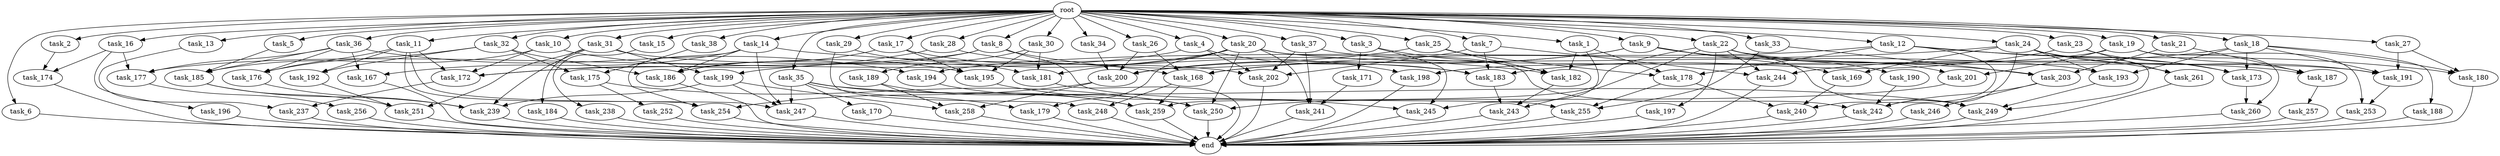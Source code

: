 digraph G {
  root [size="0.000000"];
  task_1 [size="1.024000"];
  task_2 [size="1.024000"];
  task_3 [size="1.024000"];
  task_4 [size="1.024000"];
  task_5 [size="1.024000"];
  task_6 [size="1.024000"];
  task_7 [size="1.024000"];
  task_8 [size="1.024000"];
  task_9 [size="1.024000"];
  task_10 [size="1.024000"];
  task_11 [size="1.024000"];
  task_12 [size="1.024000"];
  task_13 [size="1.024000"];
  task_14 [size="1.024000"];
  task_15 [size="1.024000"];
  task_16 [size="1.024000"];
  task_17 [size="1.024000"];
  task_18 [size="1.024000"];
  task_19 [size="1.024000"];
  task_20 [size="1.024000"];
  task_21 [size="1.024000"];
  task_22 [size="1.024000"];
  task_23 [size="1.024000"];
  task_24 [size="1.024000"];
  task_25 [size="1.024000"];
  task_26 [size="1.024000"];
  task_27 [size="1.024000"];
  task_28 [size="1.024000"];
  task_29 [size="1.024000"];
  task_30 [size="1.024000"];
  task_31 [size="1.024000"];
  task_32 [size="1.024000"];
  task_33 [size="1.024000"];
  task_34 [size="1.024000"];
  task_35 [size="1.024000"];
  task_36 [size="1.024000"];
  task_37 [size="1.024000"];
  task_38 [size="1.024000"];
  task_167 [size="1099511627.776000"];
  task_168 [size="1580547964.928000"];
  task_169 [size="996432412.672000"];
  task_170 [size="695784701.952000"];
  task_171 [size="695784701.952000"];
  task_172 [size="1760936591.360000"];
  task_173 [size="867583393.792000"];
  task_174 [size="446676598.784000"];
  task_175 [size="1717986918.400000"];
  task_176 [size="1958505086.976000"];
  task_177 [size="1168231104.512000"];
  task_178 [size="1864015806.464000"];
  task_179 [size="730144440.320000"];
  task_180 [size="481036337.152000"];
  task_181 [size="463856467.968000"];
  task_182 [size="2800318676.992000"];
  task_183 [size="1082331758.592000"];
  task_184 [size="695784701.952000"];
  task_185 [size="1623497637.888000"];
  task_186 [size="2095944040.448000"];
  task_187 [size="1975684956.160000"];
  task_188 [size="137438953.472000"];
  task_189 [size="214748364.800000"];
  task_190 [size="549755813.888000"];
  task_191 [size="1580547964.928000"];
  task_192 [size="1408749273.088000"];
  task_193 [size="1030792151.040000"];
  task_194 [size="858993459.200000"];
  task_195 [size="1623497637.888000"];
  task_196 [size="309237645.312000"];
  task_197 [size="549755813.888000"];
  task_198 [size="1073741824.000000"];
  task_199 [size="730144440.320000"];
  task_200 [size="1288490188.800000"];
  task_201 [size="1408749273.088000"];
  task_202 [size="1915555414.016000"];
  task_203 [size="773094113.280000"];
  task_237 [size="292057776.128000"];
  task_238 [size="214748364.800000"];
  task_239 [size="979252543.488000"];
  task_240 [size="584115552.256000"];
  task_241 [size="867583393.792000"];
  task_242 [size="2173253451.776000"];
  task_243 [size="1005022347.264000"];
  task_244 [size="901943132.160000"];
  task_245 [size="2250562863.104000"];
  task_246 [size="858993459.200000"];
  task_247 [size="1829656068.096000"];
  task_248 [size="764504178.688000"];
  task_249 [size="2551210573.824000"];
  task_250 [size="979252543.488000"];
  task_251 [size="1279900254.208000"];
  task_252 [size="420906795.008000"];
  task_253 [size="1554778161.152000"];
  task_254 [size="1795296329.728000"];
  task_255 [size="489626271.744000"];
  task_256 [size="34359738.368000"];
  task_257 [size="858993459.200000"];
  task_258 [size="1279900254.208000"];
  task_259 [size="2345052143.616000"];
  task_260 [size="996432412.672000"];
  task_261 [size="1279900254.208000"];
  end [size="0.000000"];

  root -> task_1 [size="1.000000"];
  root -> task_2 [size="1.000000"];
  root -> task_3 [size="1.000000"];
  root -> task_4 [size="1.000000"];
  root -> task_5 [size="1.000000"];
  root -> task_6 [size="1.000000"];
  root -> task_7 [size="1.000000"];
  root -> task_8 [size="1.000000"];
  root -> task_9 [size="1.000000"];
  root -> task_10 [size="1.000000"];
  root -> task_11 [size="1.000000"];
  root -> task_12 [size="1.000000"];
  root -> task_13 [size="1.000000"];
  root -> task_14 [size="1.000000"];
  root -> task_15 [size="1.000000"];
  root -> task_16 [size="1.000000"];
  root -> task_17 [size="1.000000"];
  root -> task_18 [size="1.000000"];
  root -> task_19 [size="1.000000"];
  root -> task_20 [size="1.000000"];
  root -> task_21 [size="1.000000"];
  root -> task_22 [size="1.000000"];
  root -> task_23 [size="1.000000"];
  root -> task_24 [size="1.000000"];
  root -> task_25 [size="1.000000"];
  root -> task_26 [size="1.000000"];
  root -> task_27 [size="1.000000"];
  root -> task_28 [size="1.000000"];
  root -> task_29 [size="1.000000"];
  root -> task_30 [size="1.000000"];
  root -> task_31 [size="1.000000"];
  root -> task_32 [size="1.000000"];
  root -> task_33 [size="1.000000"];
  root -> task_34 [size="1.000000"];
  root -> task_35 [size="1.000000"];
  root -> task_36 [size="1.000000"];
  root -> task_37 [size="1.000000"];
  root -> task_38 [size="1.000000"];
  task_1 -> task_178 [size="838860800.000000"];
  task_1 -> task_182 [size="838860800.000000"];
  task_1 -> task_245 [size="838860800.000000"];
  task_2 -> task_174 [size="134217728.000000"];
  task_3 -> task_171 [size="679477248.000000"];
  task_3 -> task_182 [size="679477248.000000"];
  task_3 -> task_245 [size="679477248.000000"];
  task_4 -> task_177 [size="301989888.000000"];
  task_4 -> task_183 [size="301989888.000000"];
  task_4 -> task_202 [size="301989888.000000"];
  task_5 -> task_185 [size="209715200.000000"];
  task_6 -> end [size="1.000000"];
  task_7 -> task_183 [size="209715200.000000"];
  task_7 -> task_202 [size="209715200.000000"];
  task_7 -> task_244 [size="209715200.000000"];
  task_8 -> task_172 [size="134217728.000000"];
  task_8 -> task_183 [size="134217728.000000"];
  task_8 -> task_186 [size="134217728.000000"];
  task_8 -> task_255 [size="134217728.000000"];
  task_9 -> task_168 [size="134217728.000000"];
  task_9 -> task_169 [size="134217728.000000"];
  task_9 -> task_200 [size="134217728.000000"];
  task_9 -> task_203 [size="134217728.000000"];
  task_9 -> task_249 [size="134217728.000000"];
  task_10 -> task_172 [size="838860800.000000"];
  task_10 -> task_185 [size="838860800.000000"];
  task_10 -> task_195 [size="838860800.000000"];
  task_11 -> task_172 [size="536870912.000000"];
  task_11 -> task_176 [size="536870912.000000"];
  task_11 -> task_192 [size="536870912.000000"];
  task_11 -> task_247 [size="536870912.000000"];
  task_11 -> task_254 [size="536870912.000000"];
  task_12 -> task_173 [size="301989888.000000"];
  task_12 -> task_178 [size="301989888.000000"];
  task_12 -> task_180 [size="301989888.000000"];
  task_12 -> task_194 [size="301989888.000000"];
  task_12 -> task_240 [size="301989888.000000"];
  task_13 -> task_237 [size="209715200.000000"];
  task_14 -> task_167 [size="536870912.000000"];
  task_14 -> task_182 [size="536870912.000000"];
  task_14 -> task_186 [size="536870912.000000"];
  task_14 -> task_247 [size="536870912.000000"];
  task_14 -> task_254 [size="536870912.000000"];
  task_15 -> task_238 [size="209715200.000000"];
  task_16 -> task_174 [size="301989888.000000"];
  task_16 -> task_177 [size="301989888.000000"];
  task_16 -> task_196 [size="301989888.000000"];
  task_17 -> task_168 [size="536870912.000000"];
  task_17 -> task_186 [size="536870912.000000"];
  task_17 -> task_195 [size="536870912.000000"];
  task_18 -> task_173 [size="134217728.000000"];
  task_18 -> task_180 [size="134217728.000000"];
  task_18 -> task_188 [size="134217728.000000"];
  task_18 -> task_191 [size="134217728.000000"];
  task_18 -> task_193 [size="134217728.000000"];
  task_18 -> task_244 [size="134217728.000000"];
  task_19 -> task_187 [size="838860800.000000"];
  task_19 -> task_198 [size="838860800.000000"];
  task_19 -> task_201 [size="838860800.000000"];
  task_19 -> task_253 [size="838860800.000000"];
  task_19 -> task_260 [size="838860800.000000"];
  task_20 -> task_179 [size="33554432.000000"];
  task_20 -> task_181 [size="33554432.000000"];
  task_20 -> task_193 [size="33554432.000000"];
  task_20 -> task_199 [size="33554432.000000"];
  task_20 -> task_241 [size="33554432.000000"];
  task_20 -> task_242 [size="33554432.000000"];
  task_20 -> task_250 [size="33554432.000000"];
  task_21 -> task_187 [size="411041792.000000"];
  task_21 -> task_203 [size="411041792.000000"];
  task_22 -> task_190 [size="536870912.000000"];
  task_22 -> task_191 [size="536870912.000000"];
  task_22 -> task_197 [size="536870912.000000"];
  task_22 -> task_201 [size="536870912.000000"];
  task_22 -> task_243 [size="536870912.000000"];
  task_22 -> task_244 [size="536870912.000000"];
  task_22 -> task_259 [size="536870912.000000"];
  task_23 -> task_173 [size="411041792.000000"];
  task_23 -> task_183 [size="411041792.000000"];
  task_23 -> task_261 [size="411041792.000000"];
  task_24 -> task_168 [size="838860800.000000"];
  task_24 -> task_169 [size="838860800.000000"];
  task_24 -> task_191 [size="838860800.000000"];
  task_24 -> task_193 [size="838860800.000000"];
  task_24 -> task_242 [size="838860800.000000"];
  task_24 -> task_249 [size="838860800.000000"];
  task_24 -> task_261 [size="838860800.000000"];
  task_25 -> task_178 [size="679477248.000000"];
  task_25 -> task_182 [size="679477248.000000"];
  task_25 -> task_200 [size="679477248.000000"];
  task_26 -> task_168 [size="33554432.000000"];
  task_26 -> task_200 [size="33554432.000000"];
  task_27 -> task_180 [size="33554432.000000"];
  task_27 -> task_191 [size="33554432.000000"];
  task_28 -> task_172 [size="209715200.000000"];
  task_28 -> task_198 [size="209715200.000000"];
  task_29 -> task_181 [size="209715200.000000"];
  task_29 -> task_248 [size="209715200.000000"];
  task_30 -> task_181 [size="209715200.000000"];
  task_30 -> task_189 [size="209715200.000000"];
  task_30 -> task_195 [size="209715200.000000"];
  task_31 -> task_184 [size="679477248.000000"];
  task_31 -> task_199 [size="679477248.000000"];
  task_31 -> task_202 [size="679477248.000000"];
  task_31 -> task_239 [size="679477248.000000"];
  task_31 -> task_251 [size="679477248.000000"];
  task_32 -> task_175 [size="838860800.000000"];
  task_32 -> task_176 [size="838860800.000000"];
  task_32 -> task_186 [size="838860800.000000"];
  task_32 -> task_192 [size="838860800.000000"];
  task_33 -> task_203 [size="209715200.000000"];
  task_33 -> task_255 [size="209715200.000000"];
  task_34 -> task_200 [size="411041792.000000"];
  task_35 -> task_170 [size="679477248.000000"];
  task_35 -> task_179 [size="679477248.000000"];
  task_35 -> task_247 [size="679477248.000000"];
  task_35 -> task_249 [size="679477248.000000"];
  task_35 -> task_259 [size="679477248.000000"];
  task_36 -> task_167 [size="536870912.000000"];
  task_36 -> task_176 [size="536870912.000000"];
  task_36 -> task_177 [size="536870912.000000"];
  task_36 -> task_185 [size="536870912.000000"];
  task_36 -> task_194 [size="536870912.000000"];
  task_37 -> task_187 [size="679477248.000000"];
  task_37 -> task_202 [size="679477248.000000"];
  task_37 -> task_241 [size="679477248.000000"];
  task_38 -> task_175 [size="838860800.000000"];
  task_167 -> end [size="1.000000"];
  task_168 -> task_248 [size="536870912.000000"];
  task_168 -> task_259 [size="536870912.000000"];
  task_169 -> task_240 [size="134217728.000000"];
  task_170 -> end [size="1.000000"];
  task_171 -> task_241 [size="134217728.000000"];
  task_172 -> task_237 [size="75497472.000000"];
  task_173 -> task_260 [size="134217728.000000"];
  task_174 -> end [size="1.000000"];
  task_175 -> task_250 [size="411041792.000000"];
  task_175 -> task_252 [size="411041792.000000"];
  task_176 -> task_239 [size="209715200.000000"];
  task_177 -> task_256 [size="33554432.000000"];
  task_178 -> task_240 [size="134217728.000000"];
  task_178 -> task_255 [size="134217728.000000"];
  task_179 -> end [size="1.000000"];
  task_180 -> end [size="1.000000"];
  task_181 -> end [size="1.000000"];
  task_182 -> task_243 [size="33554432.000000"];
  task_183 -> task_243 [size="411041792.000000"];
  task_184 -> end [size="1.000000"];
  task_185 -> task_239 [size="33554432.000000"];
  task_185 -> task_251 [size="33554432.000000"];
  task_186 -> end [size="1.000000"];
  task_187 -> task_257 [size="838860800.000000"];
  task_188 -> end [size="1.000000"];
  task_189 -> task_258 [size="536870912.000000"];
  task_189 -> task_259 [size="536870912.000000"];
  task_190 -> task_242 [size="411041792.000000"];
  task_191 -> task_253 [size="679477248.000000"];
  task_192 -> task_251 [size="536870912.000000"];
  task_193 -> task_249 [size="838860800.000000"];
  task_194 -> task_250 [size="209715200.000000"];
  task_195 -> task_245 [size="679477248.000000"];
  task_196 -> end [size="1.000000"];
  task_197 -> end [size="1.000000"];
  task_198 -> end [size="1.000000"];
  task_199 -> task_239 [size="33554432.000000"];
  task_199 -> task_247 [size="33554432.000000"];
  task_199 -> task_258 [size="33554432.000000"];
  task_200 -> task_254 [size="679477248.000000"];
  task_200 -> task_258 [size="679477248.000000"];
  task_201 -> task_250 [size="301989888.000000"];
  task_202 -> end [size="1.000000"];
  task_203 -> task_242 [size="838860800.000000"];
  task_203 -> task_246 [size="838860800.000000"];
  task_237 -> end [size="1.000000"];
  task_238 -> end [size="1.000000"];
  task_239 -> end [size="1.000000"];
  task_240 -> end [size="1.000000"];
  task_241 -> end [size="1.000000"];
  task_242 -> end [size="1.000000"];
  task_243 -> end [size="1.000000"];
  task_244 -> end [size="1.000000"];
  task_245 -> end [size="1.000000"];
  task_246 -> end [size="1.000000"];
  task_247 -> end [size="1.000000"];
  task_248 -> end [size="1.000000"];
  task_249 -> end [size="1.000000"];
  task_250 -> end [size="1.000000"];
  task_251 -> end [size="1.000000"];
  task_252 -> end [size="1.000000"];
  task_253 -> end [size="1.000000"];
  task_254 -> end [size="1.000000"];
  task_255 -> end [size="1.000000"];
  task_256 -> end [size="1.000000"];
  task_257 -> end [size="1.000000"];
  task_258 -> end [size="1.000000"];
  task_259 -> end [size="1.000000"];
  task_260 -> end [size="1.000000"];
  task_261 -> end [size="1.000000"];
}
